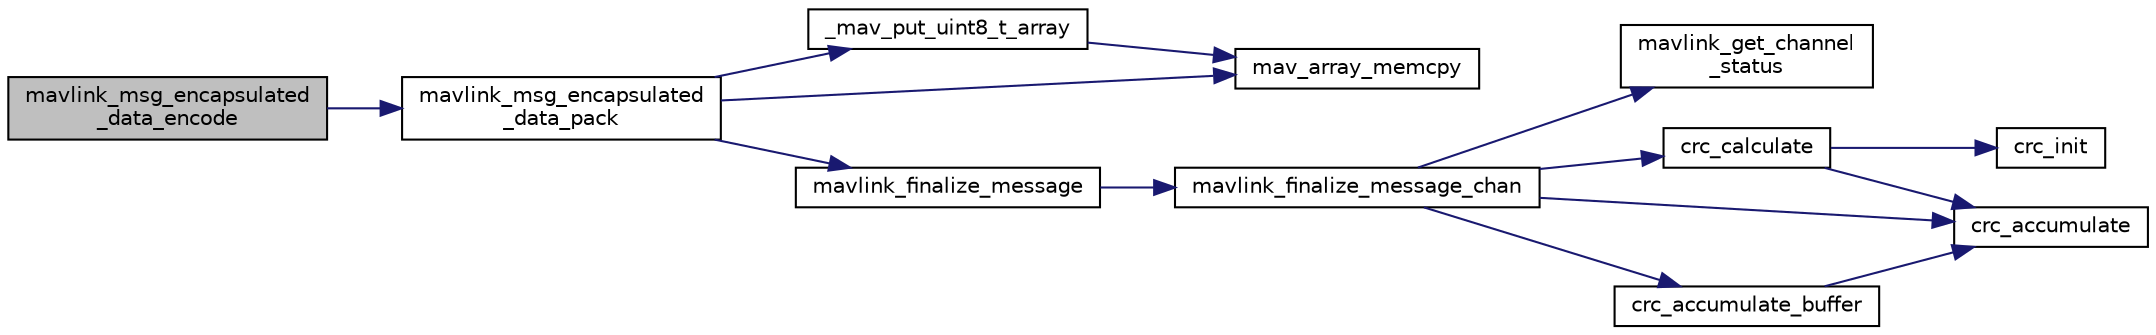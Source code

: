 digraph "mavlink_msg_encapsulated_data_encode"
{
 // INTERACTIVE_SVG=YES
  edge [fontname="Helvetica",fontsize="10",labelfontname="Helvetica",labelfontsize="10"];
  node [fontname="Helvetica",fontsize="10",shape=record];
  rankdir="LR";
  Node1 [label="mavlink_msg_encapsulated\l_data_encode",height=0.2,width=0.4,color="black", fillcolor="grey75", style="filled", fontcolor="black"];
  Node1 -> Node2 [color="midnightblue",fontsize="10",style="solid",fontname="Helvetica"];
  Node2 [label="mavlink_msg_encapsulated\l_data_pack",height=0.2,width=0.4,color="black", fillcolor="white", style="filled",URL="$mavlink__msg__encapsulated__data_8h.html#a8eb114e49749b39c0f34172f9e7bdcb3",tooltip="Pack a encapsulated_data message. "];
  Node2 -> Node3 [color="midnightblue",fontsize="10",style="solid",fontname="Helvetica"];
  Node3 [label="_mav_put_uint8_t_array",height=0.2,width=0.4,color="black", fillcolor="white", style="filled",URL="$protocol_8h.html#a78cf8b010c1768f8be4b9caa34aba0dc"];
  Node3 -> Node4 [color="midnightblue",fontsize="10",style="solid",fontname="Helvetica"];
  Node4 [label="mav_array_memcpy",height=0.2,width=0.4,color="black", fillcolor="white", style="filled",URL="$protocol_8h.html#a4486c3d5854cac1cb6a0fb1cc5ba570c"];
  Node2 -> Node4 [color="midnightblue",fontsize="10",style="solid",fontname="Helvetica"];
  Node2 -> Node5 [color="midnightblue",fontsize="10",style="solid",fontname="Helvetica"];
  Node5 [label="mavlink_finalize_message",height=0.2,width=0.4,color="black", fillcolor="white", style="filled",URL="$mavlink__helpers_8h.html#af3bea083c5ec83f5b6570b2bd4a817d0",tooltip="Finalize a MAVLink message with MAVLINK_COMM_0 as default channel. "];
  Node5 -> Node6 [color="midnightblue",fontsize="10",style="solid",fontname="Helvetica"];
  Node6 [label="mavlink_finalize_message_chan",height=0.2,width=0.4,color="black", fillcolor="white", style="filled",URL="$mavlink__helpers_8h.html#aa66131138fc02101dcc73b4b556ab422",tooltip="Finalize a MAVLink message with channel assignment. "];
  Node6 -> Node7 [color="midnightblue",fontsize="10",style="solid",fontname="Helvetica"];
  Node7 [label="mavlink_get_channel\l_status",height=0.2,width=0.4,color="black", fillcolor="white", style="filled",URL="$mavlink__helpers_8h.html#ac006d308067f48514ca5c0cf0b046c28"];
  Node6 -> Node8 [color="midnightblue",fontsize="10",style="solid",fontname="Helvetica"];
  Node8 [label="crc_calculate",height=0.2,width=0.4,color="black", fillcolor="white", style="filled",URL="$checksum_8h.html#ab4264eb7b9e22aabb5cc3191bce35f4c",tooltip="Calculates the X.25 checksum on a byte buffer. "];
  Node8 -> Node9 [color="midnightblue",fontsize="10",style="solid",fontname="Helvetica"];
  Node9 [label="crc_init",height=0.2,width=0.4,color="black", fillcolor="white", style="filled",URL="$checksum_8h.html#aee738f6e20d31b027afdd966c79befae",tooltip="Initiliaze the buffer for the X.25 CRC. "];
  Node8 -> Node10 [color="midnightblue",fontsize="10",style="solid",fontname="Helvetica"];
  Node10 [label="crc_accumulate",height=0.2,width=0.4,color="black", fillcolor="white", style="filled",URL="$checksum_8h.html#ade2bbc31cd3b5b6d839556f56de61957",tooltip="Accumulate the X.25 CRC by adding one char at a time. "];
  Node6 -> Node11 [color="midnightblue",fontsize="10",style="solid",fontname="Helvetica"];
  Node11 [label="crc_accumulate_buffer",height=0.2,width=0.4,color="black", fillcolor="white", style="filled",URL="$checksum_8h.html#abcbaa800e8fcbcdf9bb48168657fbefd",tooltip="Accumulate the X.25 CRC by adding an array of bytes. "];
  Node11 -> Node10 [color="midnightblue",fontsize="10",style="solid",fontname="Helvetica"];
  Node6 -> Node10 [color="midnightblue",fontsize="10",style="solid",fontname="Helvetica"];
}
